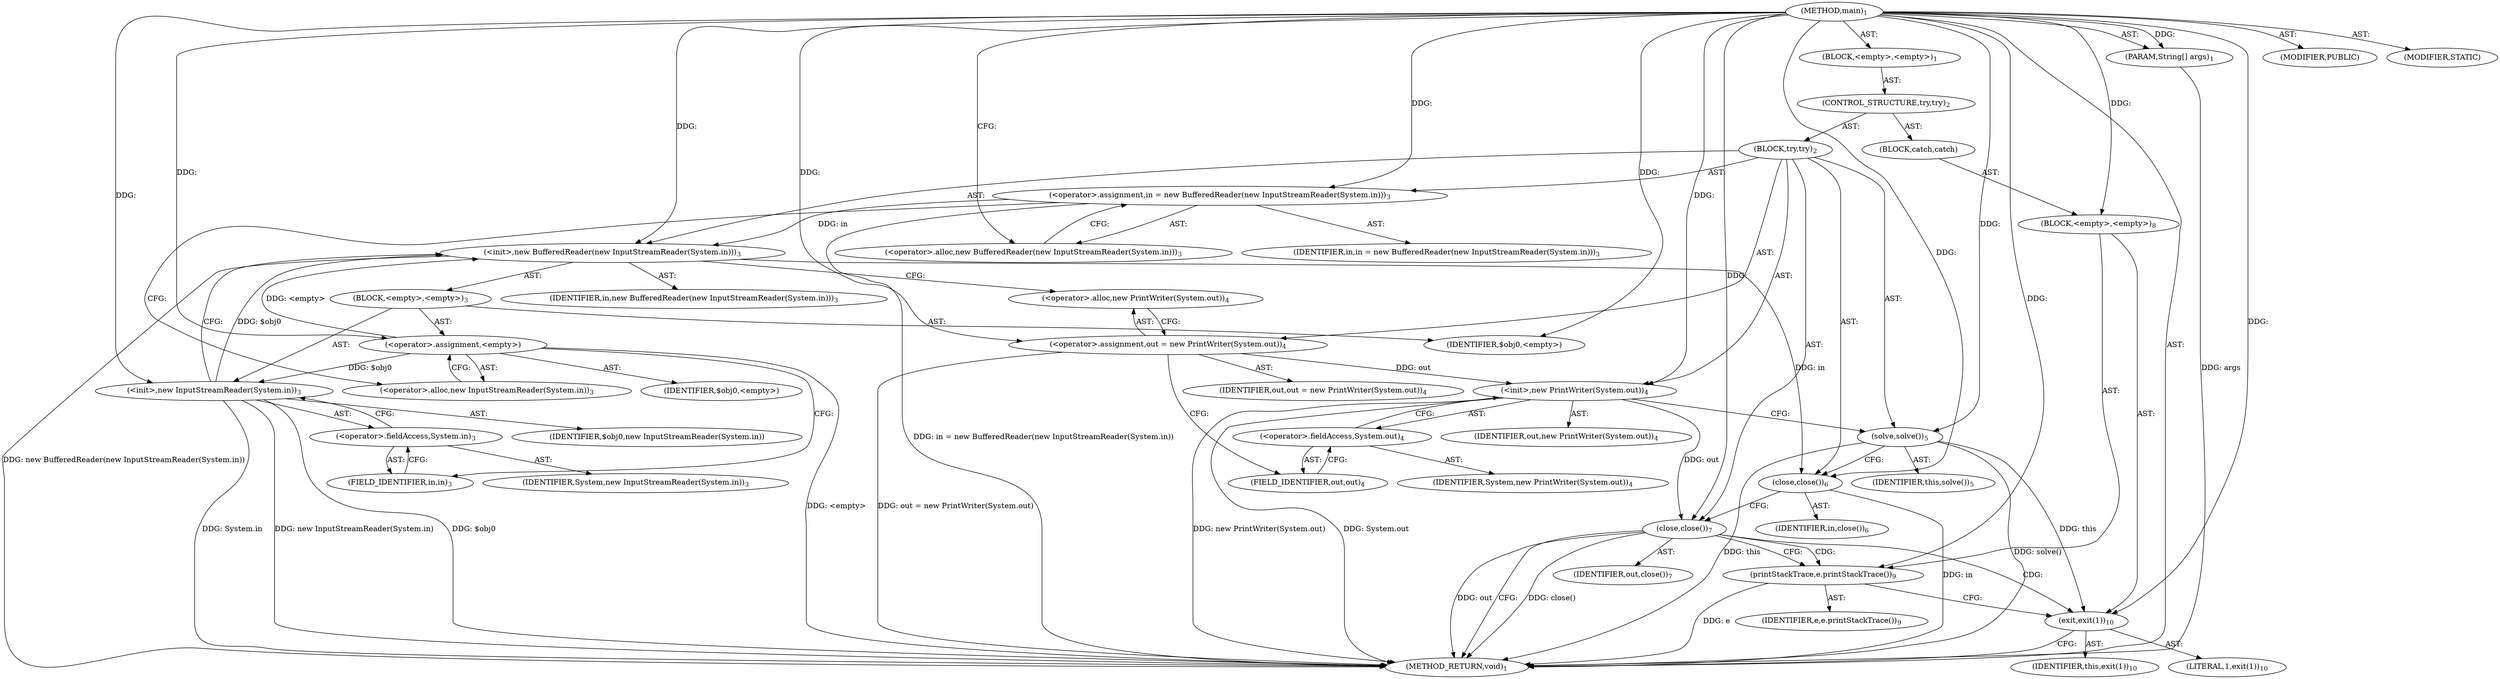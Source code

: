 digraph "main" {  
"17" [label = <(METHOD,main)<SUB>1</SUB>> ]
"18" [label = <(PARAM,String[] args)<SUB>1</SUB>> ]
"19" [label = <(BLOCK,&lt;empty&gt;,&lt;empty&gt;)<SUB>1</SUB>> ]
"20" [label = <(CONTROL_STRUCTURE,try,try)<SUB>2</SUB>> ]
"21" [label = <(BLOCK,try,try)<SUB>2</SUB>> ]
"22" [label = <(&lt;operator&gt;.assignment,in = new BufferedReader(new InputStreamReader(System.in)))<SUB>3</SUB>> ]
"23" [label = <(IDENTIFIER,in,in = new BufferedReader(new InputStreamReader(System.in)))<SUB>3</SUB>> ]
"24" [label = <(&lt;operator&gt;.alloc,new BufferedReader(new InputStreamReader(System.in)))<SUB>3</SUB>> ]
"25" [label = <(&lt;init&gt;,new BufferedReader(new InputStreamReader(System.in)))<SUB>3</SUB>> ]
"26" [label = <(IDENTIFIER,in,new BufferedReader(new InputStreamReader(System.in)))<SUB>3</SUB>> ]
"27" [label = <(BLOCK,&lt;empty&gt;,&lt;empty&gt;)<SUB>3</SUB>> ]
"28" [label = <(&lt;operator&gt;.assignment,&lt;empty&gt;)> ]
"29" [label = <(IDENTIFIER,$obj0,&lt;empty&gt;)> ]
"30" [label = <(&lt;operator&gt;.alloc,new InputStreamReader(System.in))<SUB>3</SUB>> ]
"31" [label = <(&lt;init&gt;,new InputStreamReader(System.in))<SUB>3</SUB>> ]
"32" [label = <(IDENTIFIER,$obj0,new InputStreamReader(System.in))> ]
"33" [label = <(&lt;operator&gt;.fieldAccess,System.in)<SUB>3</SUB>> ]
"34" [label = <(IDENTIFIER,System,new InputStreamReader(System.in))<SUB>3</SUB>> ]
"35" [label = <(FIELD_IDENTIFIER,in,in)<SUB>3</SUB>> ]
"36" [label = <(IDENTIFIER,$obj0,&lt;empty&gt;)> ]
"37" [label = <(&lt;operator&gt;.assignment,out = new PrintWriter(System.out))<SUB>4</SUB>> ]
"38" [label = <(IDENTIFIER,out,out = new PrintWriter(System.out))<SUB>4</SUB>> ]
"39" [label = <(&lt;operator&gt;.alloc,new PrintWriter(System.out))<SUB>4</SUB>> ]
"40" [label = <(&lt;init&gt;,new PrintWriter(System.out))<SUB>4</SUB>> ]
"41" [label = <(IDENTIFIER,out,new PrintWriter(System.out))<SUB>4</SUB>> ]
"42" [label = <(&lt;operator&gt;.fieldAccess,System.out)<SUB>4</SUB>> ]
"43" [label = <(IDENTIFIER,System,new PrintWriter(System.out))<SUB>4</SUB>> ]
"44" [label = <(FIELD_IDENTIFIER,out,out)<SUB>4</SUB>> ]
"45" [label = <(solve,solve())<SUB>5</SUB>> ]
"46" [label = <(IDENTIFIER,this,solve())<SUB>5</SUB>> ]
"47" [label = <(close,close())<SUB>6</SUB>> ]
"48" [label = <(IDENTIFIER,in,close())<SUB>6</SUB>> ]
"49" [label = <(close,close())<SUB>7</SUB>> ]
"50" [label = <(IDENTIFIER,out,close())<SUB>7</SUB>> ]
"51" [label = <(BLOCK,catch,catch)> ]
"52" [label = <(BLOCK,&lt;empty&gt;,&lt;empty&gt;)<SUB>8</SUB>> ]
"53" [label = <(printStackTrace,e.printStackTrace())<SUB>9</SUB>> ]
"54" [label = <(IDENTIFIER,e,e.printStackTrace())<SUB>9</SUB>> ]
"55" [label = <(exit,exit(1))<SUB>10</SUB>> ]
"56" [label = <(IDENTIFIER,this,exit(1))<SUB>10</SUB>> ]
"57" [label = <(LITERAL,1,exit(1))<SUB>10</SUB>> ]
"58" [label = <(MODIFIER,PUBLIC)> ]
"59" [label = <(MODIFIER,STATIC)> ]
"60" [label = <(METHOD_RETURN,void)<SUB>1</SUB>> ]
  "17" -> "18"  [ label = "AST: "] 
  "17" -> "19"  [ label = "AST: "] 
  "17" -> "58"  [ label = "AST: "] 
  "17" -> "59"  [ label = "AST: "] 
  "17" -> "60"  [ label = "AST: "] 
  "19" -> "20"  [ label = "AST: "] 
  "20" -> "21"  [ label = "AST: "] 
  "20" -> "51"  [ label = "AST: "] 
  "21" -> "22"  [ label = "AST: "] 
  "21" -> "25"  [ label = "AST: "] 
  "21" -> "37"  [ label = "AST: "] 
  "21" -> "40"  [ label = "AST: "] 
  "21" -> "45"  [ label = "AST: "] 
  "21" -> "47"  [ label = "AST: "] 
  "21" -> "49"  [ label = "AST: "] 
  "22" -> "23"  [ label = "AST: "] 
  "22" -> "24"  [ label = "AST: "] 
  "25" -> "26"  [ label = "AST: "] 
  "25" -> "27"  [ label = "AST: "] 
  "27" -> "28"  [ label = "AST: "] 
  "27" -> "31"  [ label = "AST: "] 
  "27" -> "36"  [ label = "AST: "] 
  "28" -> "29"  [ label = "AST: "] 
  "28" -> "30"  [ label = "AST: "] 
  "31" -> "32"  [ label = "AST: "] 
  "31" -> "33"  [ label = "AST: "] 
  "33" -> "34"  [ label = "AST: "] 
  "33" -> "35"  [ label = "AST: "] 
  "37" -> "38"  [ label = "AST: "] 
  "37" -> "39"  [ label = "AST: "] 
  "40" -> "41"  [ label = "AST: "] 
  "40" -> "42"  [ label = "AST: "] 
  "42" -> "43"  [ label = "AST: "] 
  "42" -> "44"  [ label = "AST: "] 
  "45" -> "46"  [ label = "AST: "] 
  "47" -> "48"  [ label = "AST: "] 
  "49" -> "50"  [ label = "AST: "] 
  "51" -> "52"  [ label = "AST: "] 
  "52" -> "53"  [ label = "AST: "] 
  "52" -> "55"  [ label = "AST: "] 
  "53" -> "54"  [ label = "AST: "] 
  "55" -> "56"  [ label = "AST: "] 
  "55" -> "57"  [ label = "AST: "] 
  "22" -> "30"  [ label = "CFG: "] 
  "25" -> "39"  [ label = "CFG: "] 
  "37" -> "44"  [ label = "CFG: "] 
  "40" -> "45"  [ label = "CFG: "] 
  "45" -> "47"  [ label = "CFG: "] 
  "47" -> "49"  [ label = "CFG: "] 
  "49" -> "60"  [ label = "CFG: "] 
  "49" -> "53"  [ label = "CFG: "] 
  "24" -> "22"  [ label = "CFG: "] 
  "39" -> "37"  [ label = "CFG: "] 
  "42" -> "40"  [ label = "CFG: "] 
  "53" -> "55"  [ label = "CFG: "] 
  "55" -> "60"  [ label = "CFG: "] 
  "28" -> "35"  [ label = "CFG: "] 
  "31" -> "25"  [ label = "CFG: "] 
  "44" -> "42"  [ label = "CFG: "] 
  "30" -> "28"  [ label = "CFG: "] 
  "33" -> "31"  [ label = "CFG: "] 
  "35" -> "33"  [ label = "CFG: "] 
  "17" -> "24"  [ label = "CFG: "] 
  "18" -> "60"  [ label = "DDG: args"] 
  "22" -> "60"  [ label = "DDG: in = new BufferedReader(new InputStreamReader(System.in))"] 
  "28" -> "60"  [ label = "DDG: &lt;empty&gt;"] 
  "31" -> "60"  [ label = "DDG: $obj0"] 
  "31" -> "60"  [ label = "DDG: System.in"] 
  "31" -> "60"  [ label = "DDG: new InputStreamReader(System.in)"] 
  "25" -> "60"  [ label = "DDG: new BufferedReader(new InputStreamReader(System.in))"] 
  "37" -> "60"  [ label = "DDG: out = new PrintWriter(System.out)"] 
  "40" -> "60"  [ label = "DDG: System.out"] 
  "40" -> "60"  [ label = "DDG: new PrintWriter(System.out)"] 
  "45" -> "60"  [ label = "DDG: this"] 
  "45" -> "60"  [ label = "DDG: solve()"] 
  "47" -> "60"  [ label = "DDG: in"] 
  "49" -> "60"  [ label = "DDG: out"] 
  "49" -> "60"  [ label = "DDG: close()"] 
  "53" -> "60"  [ label = "DDG: e"] 
  "17" -> "18"  [ label = "DDG: "] 
  "17" -> "22"  [ label = "DDG: "] 
  "17" -> "37"  [ label = "DDG: "] 
  "17" -> "52"  [ label = "DDG: "] 
  "22" -> "25"  [ label = "DDG: in"] 
  "17" -> "25"  [ label = "DDG: "] 
  "28" -> "25"  [ label = "DDG: &lt;empty&gt;"] 
  "31" -> "25"  [ label = "DDG: $obj0"] 
  "37" -> "40"  [ label = "DDG: out"] 
  "17" -> "40"  [ label = "DDG: "] 
  "17" -> "45"  [ label = "DDG: "] 
  "25" -> "47"  [ label = "DDG: in"] 
  "17" -> "47"  [ label = "DDG: "] 
  "40" -> "49"  [ label = "DDG: out"] 
  "17" -> "49"  [ label = "DDG: "] 
  "17" -> "28"  [ label = "DDG: "] 
  "17" -> "36"  [ label = "DDG: "] 
  "17" -> "53"  [ label = "DDG: "] 
  "45" -> "55"  [ label = "DDG: this"] 
  "17" -> "55"  [ label = "DDG: "] 
  "28" -> "31"  [ label = "DDG: $obj0"] 
  "17" -> "31"  [ label = "DDG: "] 
  "49" -> "55"  [ label = "CDG: "] 
  "49" -> "53"  [ label = "CDG: "] 
}
